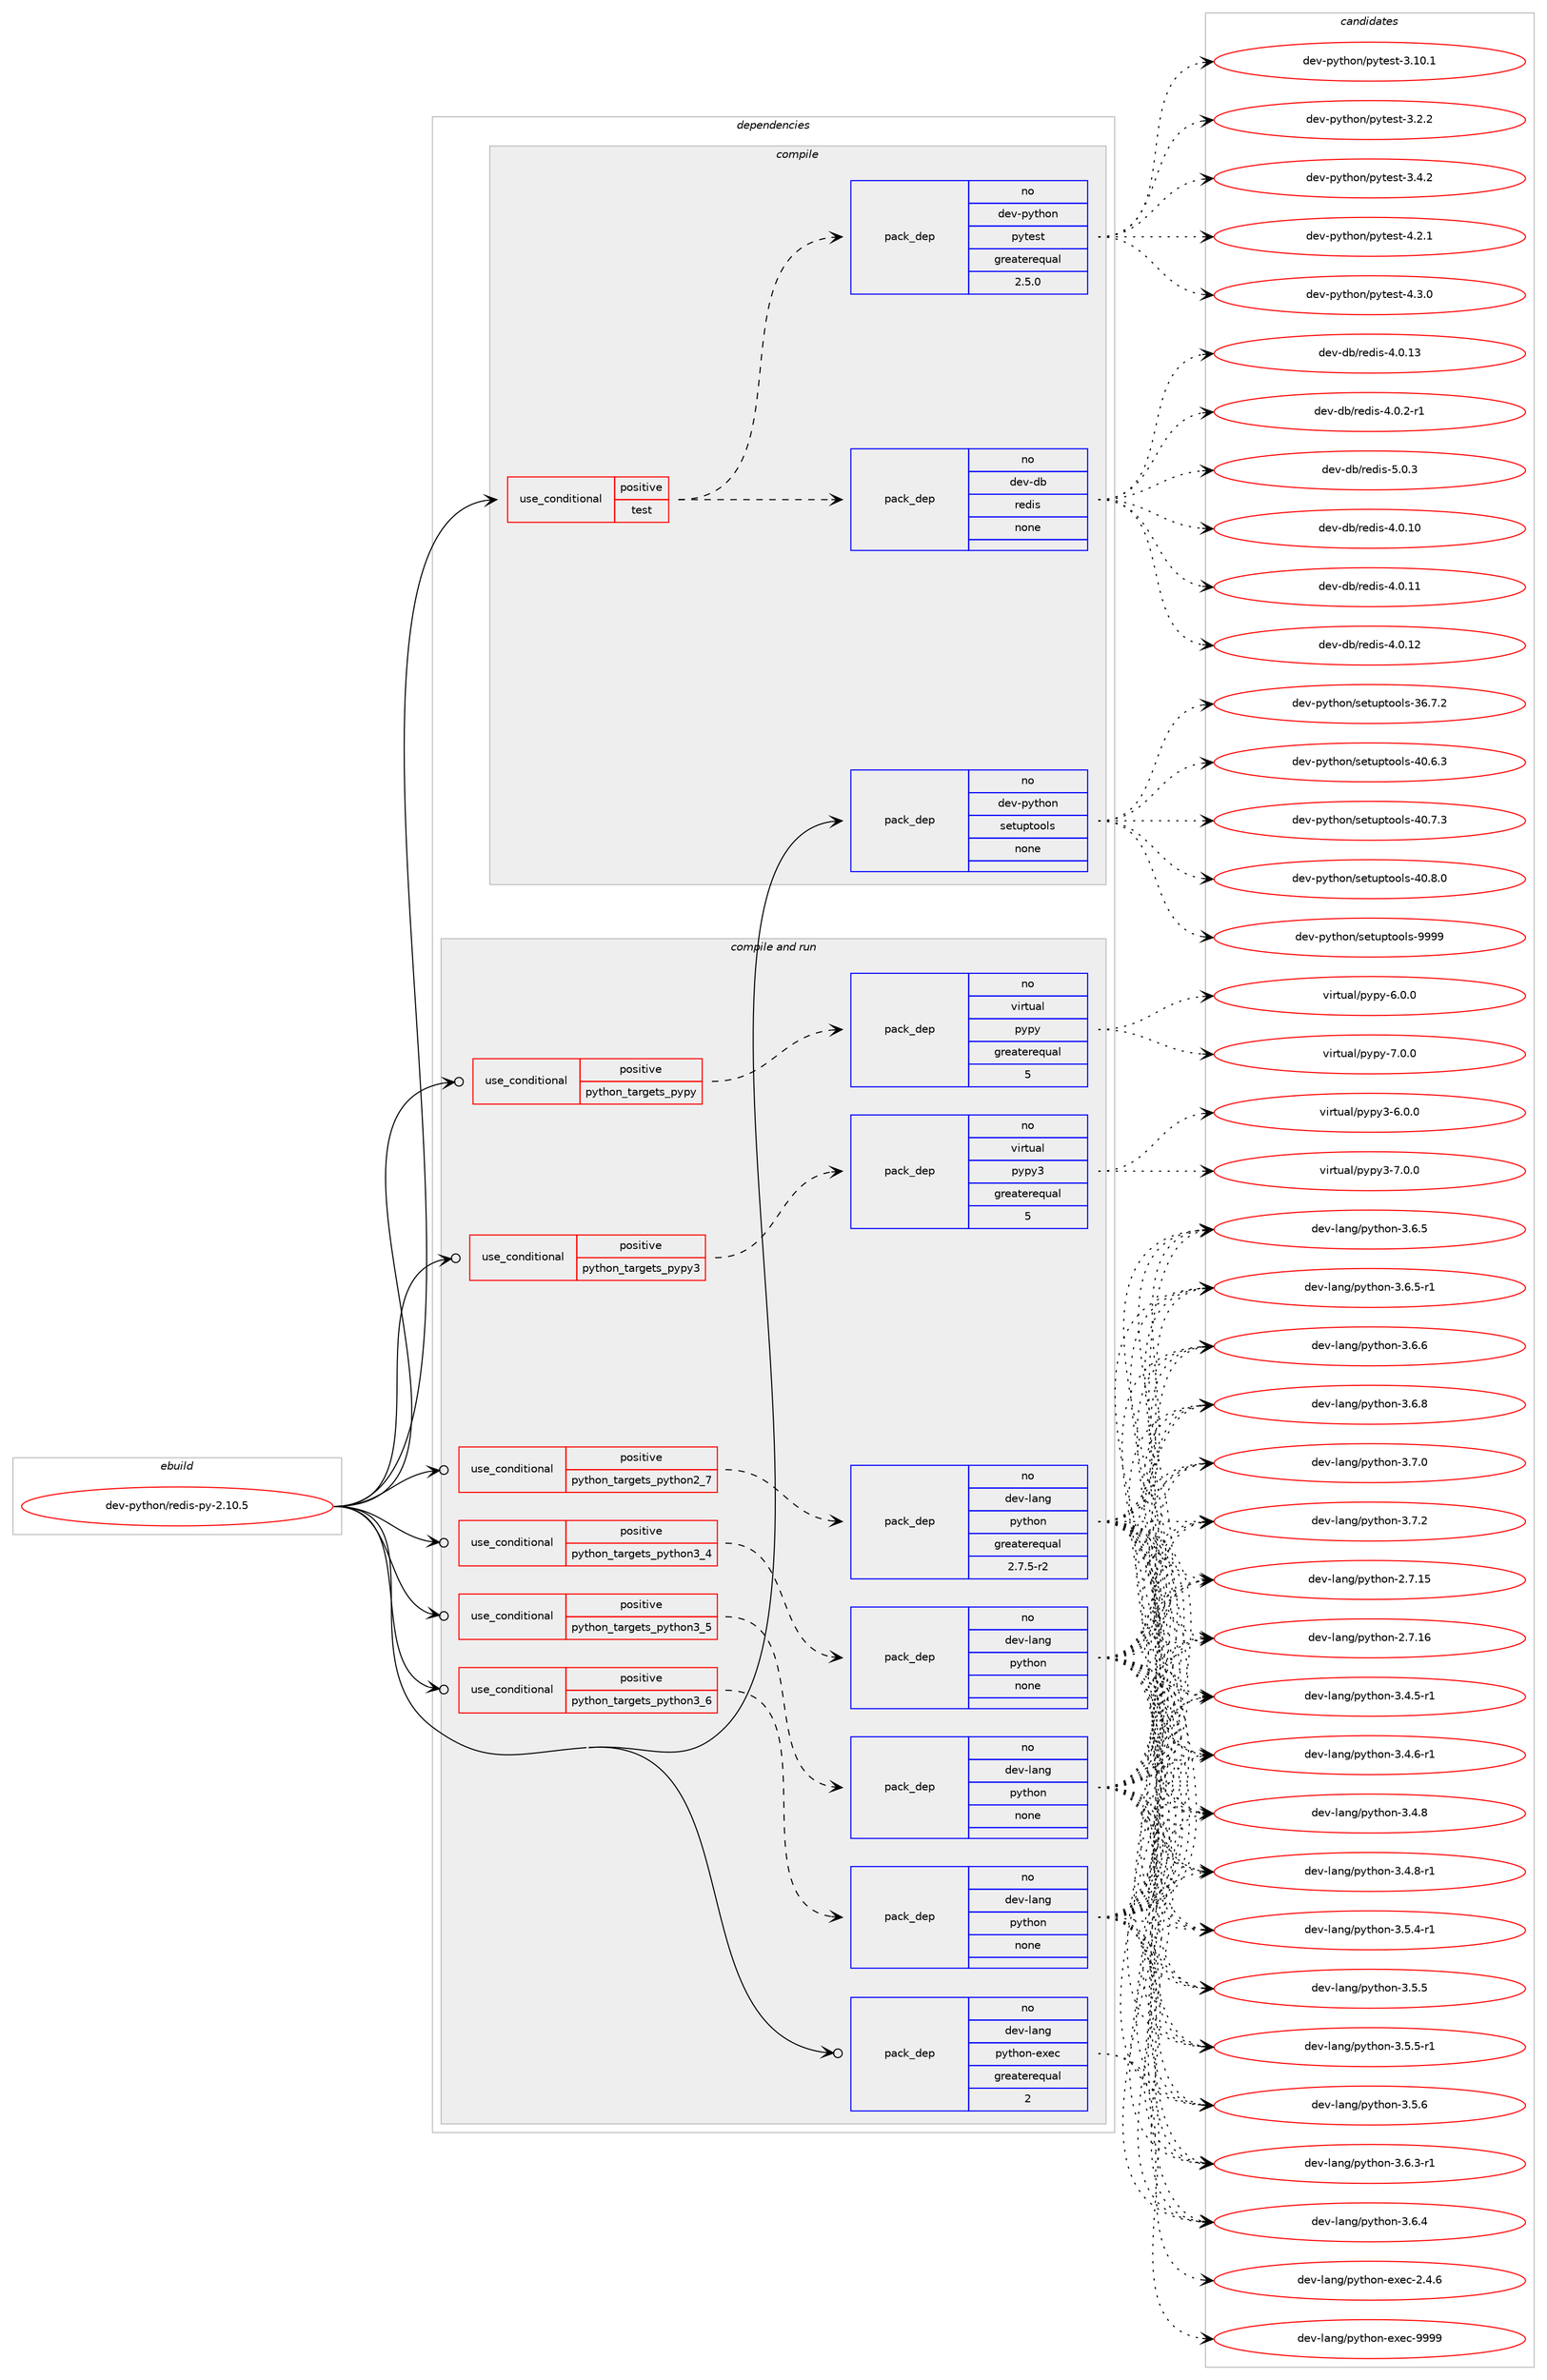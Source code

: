 digraph prolog {

# *************
# Graph options
# *************

newrank=true;
concentrate=true;
compound=true;
graph [rankdir=LR,fontname=Helvetica,fontsize=10,ranksep=1.5];#, ranksep=2.5, nodesep=0.2];
edge  [arrowhead=vee];
node  [fontname=Helvetica,fontsize=10];

# **********
# The ebuild
# **********

subgraph cluster_leftcol {
color=gray;
rank=same;
label=<<i>ebuild</i>>;
id [label="dev-python/redis-py-2.10.5", color=red, width=4, href="../dev-python/redis-py-2.10.5.svg"];
}

# ****************
# The dependencies
# ****************

subgraph cluster_midcol {
color=gray;
label=<<i>dependencies</i>>;
subgraph cluster_compile {
fillcolor="#eeeeee";
style=filled;
label=<<i>compile</i>>;
subgraph cond383637 {
dependency1438502 [label=<<TABLE BORDER="0" CELLBORDER="1" CELLSPACING="0" CELLPADDING="4"><TR><TD ROWSPAN="3" CELLPADDING="10">use_conditional</TD></TR><TR><TD>positive</TD></TR><TR><TD>test</TD></TR></TABLE>>, shape=none, color=red];
subgraph pack1031505 {
dependency1438503 [label=<<TABLE BORDER="0" CELLBORDER="1" CELLSPACING="0" CELLPADDING="4" WIDTH="220"><TR><TD ROWSPAN="6" CELLPADDING="30">pack_dep</TD></TR><TR><TD WIDTH="110">no</TD></TR><TR><TD>dev-db</TD></TR><TR><TD>redis</TD></TR><TR><TD>none</TD></TR><TR><TD></TD></TR></TABLE>>, shape=none, color=blue];
}
dependency1438502:e -> dependency1438503:w [weight=20,style="dashed",arrowhead="vee"];
subgraph pack1031506 {
dependency1438504 [label=<<TABLE BORDER="0" CELLBORDER="1" CELLSPACING="0" CELLPADDING="4" WIDTH="220"><TR><TD ROWSPAN="6" CELLPADDING="30">pack_dep</TD></TR><TR><TD WIDTH="110">no</TD></TR><TR><TD>dev-python</TD></TR><TR><TD>pytest</TD></TR><TR><TD>greaterequal</TD></TR><TR><TD>2.5.0</TD></TR></TABLE>>, shape=none, color=blue];
}
dependency1438502:e -> dependency1438504:w [weight=20,style="dashed",arrowhead="vee"];
}
id:e -> dependency1438502:w [weight=20,style="solid",arrowhead="vee"];
subgraph pack1031507 {
dependency1438505 [label=<<TABLE BORDER="0" CELLBORDER="1" CELLSPACING="0" CELLPADDING="4" WIDTH="220"><TR><TD ROWSPAN="6" CELLPADDING="30">pack_dep</TD></TR><TR><TD WIDTH="110">no</TD></TR><TR><TD>dev-python</TD></TR><TR><TD>setuptools</TD></TR><TR><TD>none</TD></TR><TR><TD></TD></TR></TABLE>>, shape=none, color=blue];
}
id:e -> dependency1438505:w [weight=20,style="solid",arrowhead="vee"];
}
subgraph cluster_compileandrun {
fillcolor="#eeeeee";
style=filled;
label=<<i>compile and run</i>>;
subgraph cond383638 {
dependency1438506 [label=<<TABLE BORDER="0" CELLBORDER="1" CELLSPACING="0" CELLPADDING="4"><TR><TD ROWSPAN="3" CELLPADDING="10">use_conditional</TD></TR><TR><TD>positive</TD></TR><TR><TD>python_targets_pypy</TD></TR></TABLE>>, shape=none, color=red];
subgraph pack1031508 {
dependency1438507 [label=<<TABLE BORDER="0" CELLBORDER="1" CELLSPACING="0" CELLPADDING="4" WIDTH="220"><TR><TD ROWSPAN="6" CELLPADDING="30">pack_dep</TD></TR><TR><TD WIDTH="110">no</TD></TR><TR><TD>virtual</TD></TR><TR><TD>pypy</TD></TR><TR><TD>greaterequal</TD></TR><TR><TD>5</TD></TR></TABLE>>, shape=none, color=blue];
}
dependency1438506:e -> dependency1438507:w [weight=20,style="dashed",arrowhead="vee"];
}
id:e -> dependency1438506:w [weight=20,style="solid",arrowhead="odotvee"];
subgraph cond383639 {
dependency1438508 [label=<<TABLE BORDER="0" CELLBORDER="1" CELLSPACING="0" CELLPADDING="4"><TR><TD ROWSPAN="3" CELLPADDING="10">use_conditional</TD></TR><TR><TD>positive</TD></TR><TR><TD>python_targets_pypy3</TD></TR></TABLE>>, shape=none, color=red];
subgraph pack1031509 {
dependency1438509 [label=<<TABLE BORDER="0" CELLBORDER="1" CELLSPACING="0" CELLPADDING="4" WIDTH="220"><TR><TD ROWSPAN="6" CELLPADDING="30">pack_dep</TD></TR><TR><TD WIDTH="110">no</TD></TR><TR><TD>virtual</TD></TR><TR><TD>pypy3</TD></TR><TR><TD>greaterequal</TD></TR><TR><TD>5</TD></TR></TABLE>>, shape=none, color=blue];
}
dependency1438508:e -> dependency1438509:w [weight=20,style="dashed",arrowhead="vee"];
}
id:e -> dependency1438508:w [weight=20,style="solid",arrowhead="odotvee"];
subgraph cond383640 {
dependency1438510 [label=<<TABLE BORDER="0" CELLBORDER="1" CELLSPACING="0" CELLPADDING="4"><TR><TD ROWSPAN="3" CELLPADDING="10">use_conditional</TD></TR><TR><TD>positive</TD></TR><TR><TD>python_targets_python2_7</TD></TR></TABLE>>, shape=none, color=red];
subgraph pack1031510 {
dependency1438511 [label=<<TABLE BORDER="0" CELLBORDER="1" CELLSPACING="0" CELLPADDING="4" WIDTH="220"><TR><TD ROWSPAN="6" CELLPADDING="30">pack_dep</TD></TR><TR><TD WIDTH="110">no</TD></TR><TR><TD>dev-lang</TD></TR><TR><TD>python</TD></TR><TR><TD>greaterequal</TD></TR><TR><TD>2.7.5-r2</TD></TR></TABLE>>, shape=none, color=blue];
}
dependency1438510:e -> dependency1438511:w [weight=20,style="dashed",arrowhead="vee"];
}
id:e -> dependency1438510:w [weight=20,style="solid",arrowhead="odotvee"];
subgraph cond383641 {
dependency1438512 [label=<<TABLE BORDER="0" CELLBORDER="1" CELLSPACING="0" CELLPADDING="4"><TR><TD ROWSPAN="3" CELLPADDING="10">use_conditional</TD></TR><TR><TD>positive</TD></TR><TR><TD>python_targets_python3_4</TD></TR></TABLE>>, shape=none, color=red];
subgraph pack1031511 {
dependency1438513 [label=<<TABLE BORDER="0" CELLBORDER="1" CELLSPACING="0" CELLPADDING="4" WIDTH="220"><TR><TD ROWSPAN="6" CELLPADDING="30">pack_dep</TD></TR><TR><TD WIDTH="110">no</TD></TR><TR><TD>dev-lang</TD></TR><TR><TD>python</TD></TR><TR><TD>none</TD></TR><TR><TD></TD></TR></TABLE>>, shape=none, color=blue];
}
dependency1438512:e -> dependency1438513:w [weight=20,style="dashed",arrowhead="vee"];
}
id:e -> dependency1438512:w [weight=20,style="solid",arrowhead="odotvee"];
subgraph cond383642 {
dependency1438514 [label=<<TABLE BORDER="0" CELLBORDER="1" CELLSPACING="0" CELLPADDING="4"><TR><TD ROWSPAN="3" CELLPADDING="10">use_conditional</TD></TR><TR><TD>positive</TD></TR><TR><TD>python_targets_python3_5</TD></TR></TABLE>>, shape=none, color=red];
subgraph pack1031512 {
dependency1438515 [label=<<TABLE BORDER="0" CELLBORDER="1" CELLSPACING="0" CELLPADDING="4" WIDTH="220"><TR><TD ROWSPAN="6" CELLPADDING="30">pack_dep</TD></TR><TR><TD WIDTH="110">no</TD></TR><TR><TD>dev-lang</TD></TR><TR><TD>python</TD></TR><TR><TD>none</TD></TR><TR><TD></TD></TR></TABLE>>, shape=none, color=blue];
}
dependency1438514:e -> dependency1438515:w [weight=20,style="dashed",arrowhead="vee"];
}
id:e -> dependency1438514:w [weight=20,style="solid",arrowhead="odotvee"];
subgraph cond383643 {
dependency1438516 [label=<<TABLE BORDER="0" CELLBORDER="1" CELLSPACING="0" CELLPADDING="4"><TR><TD ROWSPAN="3" CELLPADDING="10">use_conditional</TD></TR><TR><TD>positive</TD></TR><TR><TD>python_targets_python3_6</TD></TR></TABLE>>, shape=none, color=red];
subgraph pack1031513 {
dependency1438517 [label=<<TABLE BORDER="0" CELLBORDER="1" CELLSPACING="0" CELLPADDING="4" WIDTH="220"><TR><TD ROWSPAN="6" CELLPADDING="30">pack_dep</TD></TR><TR><TD WIDTH="110">no</TD></TR><TR><TD>dev-lang</TD></TR><TR><TD>python</TD></TR><TR><TD>none</TD></TR><TR><TD></TD></TR></TABLE>>, shape=none, color=blue];
}
dependency1438516:e -> dependency1438517:w [weight=20,style="dashed",arrowhead="vee"];
}
id:e -> dependency1438516:w [weight=20,style="solid",arrowhead="odotvee"];
subgraph pack1031514 {
dependency1438518 [label=<<TABLE BORDER="0" CELLBORDER="1" CELLSPACING="0" CELLPADDING="4" WIDTH="220"><TR><TD ROWSPAN="6" CELLPADDING="30">pack_dep</TD></TR><TR><TD WIDTH="110">no</TD></TR><TR><TD>dev-lang</TD></TR><TR><TD>python-exec</TD></TR><TR><TD>greaterequal</TD></TR><TR><TD>2</TD></TR></TABLE>>, shape=none, color=blue];
}
id:e -> dependency1438518:w [weight=20,style="solid",arrowhead="odotvee"];
}
subgraph cluster_run {
fillcolor="#eeeeee";
style=filled;
label=<<i>run</i>>;
}
}

# **************
# The candidates
# **************

subgraph cluster_choices {
rank=same;
color=gray;
label=<<i>candidates</i>>;

subgraph choice1031505 {
color=black;
nodesep=1;
choice10010111845100984711410110010511545524648464948 [label="dev-db/redis-4.0.10", color=red, width=4,href="../dev-db/redis-4.0.10.svg"];
choice10010111845100984711410110010511545524648464949 [label="dev-db/redis-4.0.11", color=red, width=4,href="../dev-db/redis-4.0.11.svg"];
choice10010111845100984711410110010511545524648464950 [label="dev-db/redis-4.0.12", color=red, width=4,href="../dev-db/redis-4.0.12.svg"];
choice10010111845100984711410110010511545524648464951 [label="dev-db/redis-4.0.13", color=red, width=4,href="../dev-db/redis-4.0.13.svg"];
choice1001011184510098471141011001051154552464846504511449 [label="dev-db/redis-4.0.2-r1", color=red, width=4,href="../dev-db/redis-4.0.2-r1.svg"];
choice100101118451009847114101100105115455346484651 [label="dev-db/redis-5.0.3", color=red, width=4,href="../dev-db/redis-5.0.3.svg"];
dependency1438503:e -> choice10010111845100984711410110010511545524648464948:w [style=dotted,weight="100"];
dependency1438503:e -> choice10010111845100984711410110010511545524648464949:w [style=dotted,weight="100"];
dependency1438503:e -> choice10010111845100984711410110010511545524648464950:w [style=dotted,weight="100"];
dependency1438503:e -> choice10010111845100984711410110010511545524648464951:w [style=dotted,weight="100"];
dependency1438503:e -> choice1001011184510098471141011001051154552464846504511449:w [style=dotted,weight="100"];
dependency1438503:e -> choice100101118451009847114101100105115455346484651:w [style=dotted,weight="100"];
}
subgraph choice1031506 {
color=black;
nodesep=1;
choice100101118451121211161041111104711212111610111511645514649484649 [label="dev-python/pytest-3.10.1", color=red, width=4,href="../dev-python/pytest-3.10.1.svg"];
choice1001011184511212111610411111047112121116101115116455146504650 [label="dev-python/pytest-3.2.2", color=red, width=4,href="../dev-python/pytest-3.2.2.svg"];
choice1001011184511212111610411111047112121116101115116455146524650 [label="dev-python/pytest-3.4.2", color=red, width=4,href="../dev-python/pytest-3.4.2.svg"];
choice1001011184511212111610411111047112121116101115116455246504649 [label="dev-python/pytest-4.2.1", color=red, width=4,href="../dev-python/pytest-4.2.1.svg"];
choice1001011184511212111610411111047112121116101115116455246514648 [label="dev-python/pytest-4.3.0", color=red, width=4,href="../dev-python/pytest-4.3.0.svg"];
dependency1438504:e -> choice100101118451121211161041111104711212111610111511645514649484649:w [style=dotted,weight="100"];
dependency1438504:e -> choice1001011184511212111610411111047112121116101115116455146504650:w [style=dotted,weight="100"];
dependency1438504:e -> choice1001011184511212111610411111047112121116101115116455146524650:w [style=dotted,weight="100"];
dependency1438504:e -> choice1001011184511212111610411111047112121116101115116455246504649:w [style=dotted,weight="100"];
dependency1438504:e -> choice1001011184511212111610411111047112121116101115116455246514648:w [style=dotted,weight="100"];
}
subgraph choice1031507 {
color=black;
nodesep=1;
choice100101118451121211161041111104711510111611711211611111110811545515446554650 [label="dev-python/setuptools-36.7.2", color=red, width=4,href="../dev-python/setuptools-36.7.2.svg"];
choice100101118451121211161041111104711510111611711211611111110811545524846544651 [label="dev-python/setuptools-40.6.3", color=red, width=4,href="../dev-python/setuptools-40.6.3.svg"];
choice100101118451121211161041111104711510111611711211611111110811545524846554651 [label="dev-python/setuptools-40.7.3", color=red, width=4,href="../dev-python/setuptools-40.7.3.svg"];
choice100101118451121211161041111104711510111611711211611111110811545524846564648 [label="dev-python/setuptools-40.8.0", color=red, width=4,href="../dev-python/setuptools-40.8.0.svg"];
choice10010111845112121116104111110471151011161171121161111111081154557575757 [label="dev-python/setuptools-9999", color=red, width=4,href="../dev-python/setuptools-9999.svg"];
dependency1438505:e -> choice100101118451121211161041111104711510111611711211611111110811545515446554650:w [style=dotted,weight="100"];
dependency1438505:e -> choice100101118451121211161041111104711510111611711211611111110811545524846544651:w [style=dotted,weight="100"];
dependency1438505:e -> choice100101118451121211161041111104711510111611711211611111110811545524846554651:w [style=dotted,weight="100"];
dependency1438505:e -> choice100101118451121211161041111104711510111611711211611111110811545524846564648:w [style=dotted,weight="100"];
dependency1438505:e -> choice10010111845112121116104111110471151011161171121161111111081154557575757:w [style=dotted,weight="100"];
}
subgraph choice1031508 {
color=black;
nodesep=1;
choice1181051141161179710847112121112121455446484648 [label="virtual/pypy-6.0.0", color=red, width=4,href="../virtual/pypy-6.0.0.svg"];
choice1181051141161179710847112121112121455546484648 [label="virtual/pypy-7.0.0", color=red, width=4,href="../virtual/pypy-7.0.0.svg"];
dependency1438507:e -> choice1181051141161179710847112121112121455446484648:w [style=dotted,weight="100"];
dependency1438507:e -> choice1181051141161179710847112121112121455546484648:w [style=dotted,weight="100"];
}
subgraph choice1031509 {
color=black;
nodesep=1;
choice118105114116117971084711212111212151455446484648 [label="virtual/pypy3-6.0.0", color=red, width=4,href="../virtual/pypy3-6.0.0.svg"];
choice118105114116117971084711212111212151455546484648 [label="virtual/pypy3-7.0.0", color=red, width=4,href="../virtual/pypy3-7.0.0.svg"];
dependency1438509:e -> choice118105114116117971084711212111212151455446484648:w [style=dotted,weight="100"];
dependency1438509:e -> choice118105114116117971084711212111212151455546484648:w [style=dotted,weight="100"];
}
subgraph choice1031510 {
color=black;
nodesep=1;
choice10010111845108971101034711212111610411111045504655464953 [label="dev-lang/python-2.7.15", color=red, width=4,href="../dev-lang/python-2.7.15.svg"];
choice10010111845108971101034711212111610411111045504655464954 [label="dev-lang/python-2.7.16", color=red, width=4,href="../dev-lang/python-2.7.16.svg"];
choice1001011184510897110103471121211161041111104551465246534511449 [label="dev-lang/python-3.4.5-r1", color=red, width=4,href="../dev-lang/python-3.4.5-r1.svg"];
choice1001011184510897110103471121211161041111104551465246544511449 [label="dev-lang/python-3.4.6-r1", color=red, width=4,href="../dev-lang/python-3.4.6-r1.svg"];
choice100101118451089711010347112121116104111110455146524656 [label="dev-lang/python-3.4.8", color=red, width=4,href="../dev-lang/python-3.4.8.svg"];
choice1001011184510897110103471121211161041111104551465246564511449 [label="dev-lang/python-3.4.8-r1", color=red, width=4,href="../dev-lang/python-3.4.8-r1.svg"];
choice1001011184510897110103471121211161041111104551465346524511449 [label="dev-lang/python-3.5.4-r1", color=red, width=4,href="../dev-lang/python-3.5.4-r1.svg"];
choice100101118451089711010347112121116104111110455146534653 [label="dev-lang/python-3.5.5", color=red, width=4,href="../dev-lang/python-3.5.5.svg"];
choice1001011184510897110103471121211161041111104551465346534511449 [label="dev-lang/python-3.5.5-r1", color=red, width=4,href="../dev-lang/python-3.5.5-r1.svg"];
choice100101118451089711010347112121116104111110455146534654 [label="dev-lang/python-3.5.6", color=red, width=4,href="../dev-lang/python-3.5.6.svg"];
choice1001011184510897110103471121211161041111104551465446514511449 [label="dev-lang/python-3.6.3-r1", color=red, width=4,href="../dev-lang/python-3.6.3-r1.svg"];
choice100101118451089711010347112121116104111110455146544652 [label="dev-lang/python-3.6.4", color=red, width=4,href="../dev-lang/python-3.6.4.svg"];
choice100101118451089711010347112121116104111110455146544653 [label="dev-lang/python-3.6.5", color=red, width=4,href="../dev-lang/python-3.6.5.svg"];
choice1001011184510897110103471121211161041111104551465446534511449 [label="dev-lang/python-3.6.5-r1", color=red, width=4,href="../dev-lang/python-3.6.5-r1.svg"];
choice100101118451089711010347112121116104111110455146544654 [label="dev-lang/python-3.6.6", color=red, width=4,href="../dev-lang/python-3.6.6.svg"];
choice100101118451089711010347112121116104111110455146544656 [label="dev-lang/python-3.6.8", color=red, width=4,href="../dev-lang/python-3.6.8.svg"];
choice100101118451089711010347112121116104111110455146554648 [label="dev-lang/python-3.7.0", color=red, width=4,href="../dev-lang/python-3.7.0.svg"];
choice100101118451089711010347112121116104111110455146554650 [label="dev-lang/python-3.7.2", color=red, width=4,href="../dev-lang/python-3.7.2.svg"];
dependency1438511:e -> choice10010111845108971101034711212111610411111045504655464953:w [style=dotted,weight="100"];
dependency1438511:e -> choice10010111845108971101034711212111610411111045504655464954:w [style=dotted,weight="100"];
dependency1438511:e -> choice1001011184510897110103471121211161041111104551465246534511449:w [style=dotted,weight="100"];
dependency1438511:e -> choice1001011184510897110103471121211161041111104551465246544511449:w [style=dotted,weight="100"];
dependency1438511:e -> choice100101118451089711010347112121116104111110455146524656:w [style=dotted,weight="100"];
dependency1438511:e -> choice1001011184510897110103471121211161041111104551465246564511449:w [style=dotted,weight="100"];
dependency1438511:e -> choice1001011184510897110103471121211161041111104551465346524511449:w [style=dotted,weight="100"];
dependency1438511:e -> choice100101118451089711010347112121116104111110455146534653:w [style=dotted,weight="100"];
dependency1438511:e -> choice1001011184510897110103471121211161041111104551465346534511449:w [style=dotted,weight="100"];
dependency1438511:e -> choice100101118451089711010347112121116104111110455146534654:w [style=dotted,weight="100"];
dependency1438511:e -> choice1001011184510897110103471121211161041111104551465446514511449:w [style=dotted,weight="100"];
dependency1438511:e -> choice100101118451089711010347112121116104111110455146544652:w [style=dotted,weight="100"];
dependency1438511:e -> choice100101118451089711010347112121116104111110455146544653:w [style=dotted,weight="100"];
dependency1438511:e -> choice1001011184510897110103471121211161041111104551465446534511449:w [style=dotted,weight="100"];
dependency1438511:e -> choice100101118451089711010347112121116104111110455146544654:w [style=dotted,weight="100"];
dependency1438511:e -> choice100101118451089711010347112121116104111110455146544656:w [style=dotted,weight="100"];
dependency1438511:e -> choice100101118451089711010347112121116104111110455146554648:w [style=dotted,weight="100"];
dependency1438511:e -> choice100101118451089711010347112121116104111110455146554650:w [style=dotted,weight="100"];
}
subgraph choice1031511 {
color=black;
nodesep=1;
choice10010111845108971101034711212111610411111045504655464953 [label="dev-lang/python-2.7.15", color=red, width=4,href="../dev-lang/python-2.7.15.svg"];
choice10010111845108971101034711212111610411111045504655464954 [label="dev-lang/python-2.7.16", color=red, width=4,href="../dev-lang/python-2.7.16.svg"];
choice1001011184510897110103471121211161041111104551465246534511449 [label="dev-lang/python-3.4.5-r1", color=red, width=4,href="../dev-lang/python-3.4.5-r1.svg"];
choice1001011184510897110103471121211161041111104551465246544511449 [label="dev-lang/python-3.4.6-r1", color=red, width=4,href="../dev-lang/python-3.4.6-r1.svg"];
choice100101118451089711010347112121116104111110455146524656 [label="dev-lang/python-3.4.8", color=red, width=4,href="../dev-lang/python-3.4.8.svg"];
choice1001011184510897110103471121211161041111104551465246564511449 [label="dev-lang/python-3.4.8-r1", color=red, width=4,href="../dev-lang/python-3.4.8-r1.svg"];
choice1001011184510897110103471121211161041111104551465346524511449 [label="dev-lang/python-3.5.4-r1", color=red, width=4,href="../dev-lang/python-3.5.4-r1.svg"];
choice100101118451089711010347112121116104111110455146534653 [label="dev-lang/python-3.5.5", color=red, width=4,href="../dev-lang/python-3.5.5.svg"];
choice1001011184510897110103471121211161041111104551465346534511449 [label="dev-lang/python-3.5.5-r1", color=red, width=4,href="../dev-lang/python-3.5.5-r1.svg"];
choice100101118451089711010347112121116104111110455146534654 [label="dev-lang/python-3.5.6", color=red, width=4,href="../dev-lang/python-3.5.6.svg"];
choice1001011184510897110103471121211161041111104551465446514511449 [label="dev-lang/python-3.6.3-r1", color=red, width=4,href="../dev-lang/python-3.6.3-r1.svg"];
choice100101118451089711010347112121116104111110455146544652 [label="dev-lang/python-3.6.4", color=red, width=4,href="../dev-lang/python-3.6.4.svg"];
choice100101118451089711010347112121116104111110455146544653 [label="dev-lang/python-3.6.5", color=red, width=4,href="../dev-lang/python-3.6.5.svg"];
choice1001011184510897110103471121211161041111104551465446534511449 [label="dev-lang/python-3.6.5-r1", color=red, width=4,href="../dev-lang/python-3.6.5-r1.svg"];
choice100101118451089711010347112121116104111110455146544654 [label="dev-lang/python-3.6.6", color=red, width=4,href="../dev-lang/python-3.6.6.svg"];
choice100101118451089711010347112121116104111110455146544656 [label="dev-lang/python-3.6.8", color=red, width=4,href="../dev-lang/python-3.6.8.svg"];
choice100101118451089711010347112121116104111110455146554648 [label="dev-lang/python-3.7.0", color=red, width=4,href="../dev-lang/python-3.7.0.svg"];
choice100101118451089711010347112121116104111110455146554650 [label="dev-lang/python-3.7.2", color=red, width=4,href="../dev-lang/python-3.7.2.svg"];
dependency1438513:e -> choice10010111845108971101034711212111610411111045504655464953:w [style=dotted,weight="100"];
dependency1438513:e -> choice10010111845108971101034711212111610411111045504655464954:w [style=dotted,weight="100"];
dependency1438513:e -> choice1001011184510897110103471121211161041111104551465246534511449:w [style=dotted,weight="100"];
dependency1438513:e -> choice1001011184510897110103471121211161041111104551465246544511449:w [style=dotted,weight="100"];
dependency1438513:e -> choice100101118451089711010347112121116104111110455146524656:w [style=dotted,weight="100"];
dependency1438513:e -> choice1001011184510897110103471121211161041111104551465246564511449:w [style=dotted,weight="100"];
dependency1438513:e -> choice1001011184510897110103471121211161041111104551465346524511449:w [style=dotted,weight="100"];
dependency1438513:e -> choice100101118451089711010347112121116104111110455146534653:w [style=dotted,weight="100"];
dependency1438513:e -> choice1001011184510897110103471121211161041111104551465346534511449:w [style=dotted,weight="100"];
dependency1438513:e -> choice100101118451089711010347112121116104111110455146534654:w [style=dotted,weight="100"];
dependency1438513:e -> choice1001011184510897110103471121211161041111104551465446514511449:w [style=dotted,weight="100"];
dependency1438513:e -> choice100101118451089711010347112121116104111110455146544652:w [style=dotted,weight="100"];
dependency1438513:e -> choice100101118451089711010347112121116104111110455146544653:w [style=dotted,weight="100"];
dependency1438513:e -> choice1001011184510897110103471121211161041111104551465446534511449:w [style=dotted,weight="100"];
dependency1438513:e -> choice100101118451089711010347112121116104111110455146544654:w [style=dotted,weight="100"];
dependency1438513:e -> choice100101118451089711010347112121116104111110455146544656:w [style=dotted,weight="100"];
dependency1438513:e -> choice100101118451089711010347112121116104111110455146554648:w [style=dotted,weight="100"];
dependency1438513:e -> choice100101118451089711010347112121116104111110455146554650:w [style=dotted,weight="100"];
}
subgraph choice1031512 {
color=black;
nodesep=1;
choice10010111845108971101034711212111610411111045504655464953 [label="dev-lang/python-2.7.15", color=red, width=4,href="../dev-lang/python-2.7.15.svg"];
choice10010111845108971101034711212111610411111045504655464954 [label="dev-lang/python-2.7.16", color=red, width=4,href="../dev-lang/python-2.7.16.svg"];
choice1001011184510897110103471121211161041111104551465246534511449 [label="dev-lang/python-3.4.5-r1", color=red, width=4,href="../dev-lang/python-3.4.5-r1.svg"];
choice1001011184510897110103471121211161041111104551465246544511449 [label="dev-lang/python-3.4.6-r1", color=red, width=4,href="../dev-lang/python-3.4.6-r1.svg"];
choice100101118451089711010347112121116104111110455146524656 [label="dev-lang/python-3.4.8", color=red, width=4,href="../dev-lang/python-3.4.8.svg"];
choice1001011184510897110103471121211161041111104551465246564511449 [label="dev-lang/python-3.4.8-r1", color=red, width=4,href="../dev-lang/python-3.4.8-r1.svg"];
choice1001011184510897110103471121211161041111104551465346524511449 [label="dev-lang/python-3.5.4-r1", color=red, width=4,href="../dev-lang/python-3.5.4-r1.svg"];
choice100101118451089711010347112121116104111110455146534653 [label="dev-lang/python-3.5.5", color=red, width=4,href="../dev-lang/python-3.5.5.svg"];
choice1001011184510897110103471121211161041111104551465346534511449 [label="dev-lang/python-3.5.5-r1", color=red, width=4,href="../dev-lang/python-3.5.5-r1.svg"];
choice100101118451089711010347112121116104111110455146534654 [label="dev-lang/python-3.5.6", color=red, width=4,href="../dev-lang/python-3.5.6.svg"];
choice1001011184510897110103471121211161041111104551465446514511449 [label="dev-lang/python-3.6.3-r1", color=red, width=4,href="../dev-lang/python-3.6.3-r1.svg"];
choice100101118451089711010347112121116104111110455146544652 [label="dev-lang/python-3.6.4", color=red, width=4,href="../dev-lang/python-3.6.4.svg"];
choice100101118451089711010347112121116104111110455146544653 [label="dev-lang/python-3.6.5", color=red, width=4,href="../dev-lang/python-3.6.5.svg"];
choice1001011184510897110103471121211161041111104551465446534511449 [label="dev-lang/python-3.6.5-r1", color=red, width=4,href="../dev-lang/python-3.6.5-r1.svg"];
choice100101118451089711010347112121116104111110455146544654 [label="dev-lang/python-3.6.6", color=red, width=4,href="../dev-lang/python-3.6.6.svg"];
choice100101118451089711010347112121116104111110455146544656 [label="dev-lang/python-3.6.8", color=red, width=4,href="../dev-lang/python-3.6.8.svg"];
choice100101118451089711010347112121116104111110455146554648 [label="dev-lang/python-3.7.0", color=red, width=4,href="../dev-lang/python-3.7.0.svg"];
choice100101118451089711010347112121116104111110455146554650 [label="dev-lang/python-3.7.2", color=red, width=4,href="../dev-lang/python-3.7.2.svg"];
dependency1438515:e -> choice10010111845108971101034711212111610411111045504655464953:w [style=dotted,weight="100"];
dependency1438515:e -> choice10010111845108971101034711212111610411111045504655464954:w [style=dotted,weight="100"];
dependency1438515:e -> choice1001011184510897110103471121211161041111104551465246534511449:w [style=dotted,weight="100"];
dependency1438515:e -> choice1001011184510897110103471121211161041111104551465246544511449:w [style=dotted,weight="100"];
dependency1438515:e -> choice100101118451089711010347112121116104111110455146524656:w [style=dotted,weight="100"];
dependency1438515:e -> choice1001011184510897110103471121211161041111104551465246564511449:w [style=dotted,weight="100"];
dependency1438515:e -> choice1001011184510897110103471121211161041111104551465346524511449:w [style=dotted,weight="100"];
dependency1438515:e -> choice100101118451089711010347112121116104111110455146534653:w [style=dotted,weight="100"];
dependency1438515:e -> choice1001011184510897110103471121211161041111104551465346534511449:w [style=dotted,weight="100"];
dependency1438515:e -> choice100101118451089711010347112121116104111110455146534654:w [style=dotted,weight="100"];
dependency1438515:e -> choice1001011184510897110103471121211161041111104551465446514511449:w [style=dotted,weight="100"];
dependency1438515:e -> choice100101118451089711010347112121116104111110455146544652:w [style=dotted,weight="100"];
dependency1438515:e -> choice100101118451089711010347112121116104111110455146544653:w [style=dotted,weight="100"];
dependency1438515:e -> choice1001011184510897110103471121211161041111104551465446534511449:w [style=dotted,weight="100"];
dependency1438515:e -> choice100101118451089711010347112121116104111110455146544654:w [style=dotted,weight="100"];
dependency1438515:e -> choice100101118451089711010347112121116104111110455146544656:w [style=dotted,weight="100"];
dependency1438515:e -> choice100101118451089711010347112121116104111110455146554648:w [style=dotted,weight="100"];
dependency1438515:e -> choice100101118451089711010347112121116104111110455146554650:w [style=dotted,weight="100"];
}
subgraph choice1031513 {
color=black;
nodesep=1;
choice10010111845108971101034711212111610411111045504655464953 [label="dev-lang/python-2.7.15", color=red, width=4,href="../dev-lang/python-2.7.15.svg"];
choice10010111845108971101034711212111610411111045504655464954 [label="dev-lang/python-2.7.16", color=red, width=4,href="../dev-lang/python-2.7.16.svg"];
choice1001011184510897110103471121211161041111104551465246534511449 [label="dev-lang/python-3.4.5-r1", color=red, width=4,href="../dev-lang/python-3.4.5-r1.svg"];
choice1001011184510897110103471121211161041111104551465246544511449 [label="dev-lang/python-3.4.6-r1", color=red, width=4,href="../dev-lang/python-3.4.6-r1.svg"];
choice100101118451089711010347112121116104111110455146524656 [label="dev-lang/python-3.4.8", color=red, width=4,href="../dev-lang/python-3.4.8.svg"];
choice1001011184510897110103471121211161041111104551465246564511449 [label="dev-lang/python-3.4.8-r1", color=red, width=4,href="../dev-lang/python-3.4.8-r1.svg"];
choice1001011184510897110103471121211161041111104551465346524511449 [label="dev-lang/python-3.5.4-r1", color=red, width=4,href="../dev-lang/python-3.5.4-r1.svg"];
choice100101118451089711010347112121116104111110455146534653 [label="dev-lang/python-3.5.5", color=red, width=4,href="../dev-lang/python-3.5.5.svg"];
choice1001011184510897110103471121211161041111104551465346534511449 [label="dev-lang/python-3.5.5-r1", color=red, width=4,href="../dev-lang/python-3.5.5-r1.svg"];
choice100101118451089711010347112121116104111110455146534654 [label="dev-lang/python-3.5.6", color=red, width=4,href="../dev-lang/python-3.5.6.svg"];
choice1001011184510897110103471121211161041111104551465446514511449 [label="dev-lang/python-3.6.3-r1", color=red, width=4,href="../dev-lang/python-3.6.3-r1.svg"];
choice100101118451089711010347112121116104111110455146544652 [label="dev-lang/python-3.6.4", color=red, width=4,href="../dev-lang/python-3.6.4.svg"];
choice100101118451089711010347112121116104111110455146544653 [label="dev-lang/python-3.6.5", color=red, width=4,href="../dev-lang/python-3.6.5.svg"];
choice1001011184510897110103471121211161041111104551465446534511449 [label="dev-lang/python-3.6.5-r1", color=red, width=4,href="../dev-lang/python-3.6.5-r1.svg"];
choice100101118451089711010347112121116104111110455146544654 [label="dev-lang/python-3.6.6", color=red, width=4,href="../dev-lang/python-3.6.6.svg"];
choice100101118451089711010347112121116104111110455146544656 [label="dev-lang/python-3.6.8", color=red, width=4,href="../dev-lang/python-3.6.8.svg"];
choice100101118451089711010347112121116104111110455146554648 [label="dev-lang/python-3.7.0", color=red, width=4,href="../dev-lang/python-3.7.0.svg"];
choice100101118451089711010347112121116104111110455146554650 [label="dev-lang/python-3.7.2", color=red, width=4,href="../dev-lang/python-3.7.2.svg"];
dependency1438517:e -> choice10010111845108971101034711212111610411111045504655464953:w [style=dotted,weight="100"];
dependency1438517:e -> choice10010111845108971101034711212111610411111045504655464954:w [style=dotted,weight="100"];
dependency1438517:e -> choice1001011184510897110103471121211161041111104551465246534511449:w [style=dotted,weight="100"];
dependency1438517:e -> choice1001011184510897110103471121211161041111104551465246544511449:w [style=dotted,weight="100"];
dependency1438517:e -> choice100101118451089711010347112121116104111110455146524656:w [style=dotted,weight="100"];
dependency1438517:e -> choice1001011184510897110103471121211161041111104551465246564511449:w [style=dotted,weight="100"];
dependency1438517:e -> choice1001011184510897110103471121211161041111104551465346524511449:w [style=dotted,weight="100"];
dependency1438517:e -> choice100101118451089711010347112121116104111110455146534653:w [style=dotted,weight="100"];
dependency1438517:e -> choice1001011184510897110103471121211161041111104551465346534511449:w [style=dotted,weight="100"];
dependency1438517:e -> choice100101118451089711010347112121116104111110455146534654:w [style=dotted,weight="100"];
dependency1438517:e -> choice1001011184510897110103471121211161041111104551465446514511449:w [style=dotted,weight="100"];
dependency1438517:e -> choice100101118451089711010347112121116104111110455146544652:w [style=dotted,weight="100"];
dependency1438517:e -> choice100101118451089711010347112121116104111110455146544653:w [style=dotted,weight="100"];
dependency1438517:e -> choice1001011184510897110103471121211161041111104551465446534511449:w [style=dotted,weight="100"];
dependency1438517:e -> choice100101118451089711010347112121116104111110455146544654:w [style=dotted,weight="100"];
dependency1438517:e -> choice100101118451089711010347112121116104111110455146544656:w [style=dotted,weight="100"];
dependency1438517:e -> choice100101118451089711010347112121116104111110455146554648:w [style=dotted,weight="100"];
dependency1438517:e -> choice100101118451089711010347112121116104111110455146554650:w [style=dotted,weight="100"];
}
subgraph choice1031514 {
color=black;
nodesep=1;
choice1001011184510897110103471121211161041111104510112010199455046524654 [label="dev-lang/python-exec-2.4.6", color=red, width=4,href="../dev-lang/python-exec-2.4.6.svg"];
choice10010111845108971101034711212111610411111045101120101994557575757 [label="dev-lang/python-exec-9999", color=red, width=4,href="../dev-lang/python-exec-9999.svg"];
dependency1438518:e -> choice1001011184510897110103471121211161041111104510112010199455046524654:w [style=dotted,weight="100"];
dependency1438518:e -> choice10010111845108971101034711212111610411111045101120101994557575757:w [style=dotted,weight="100"];
}
}

}

